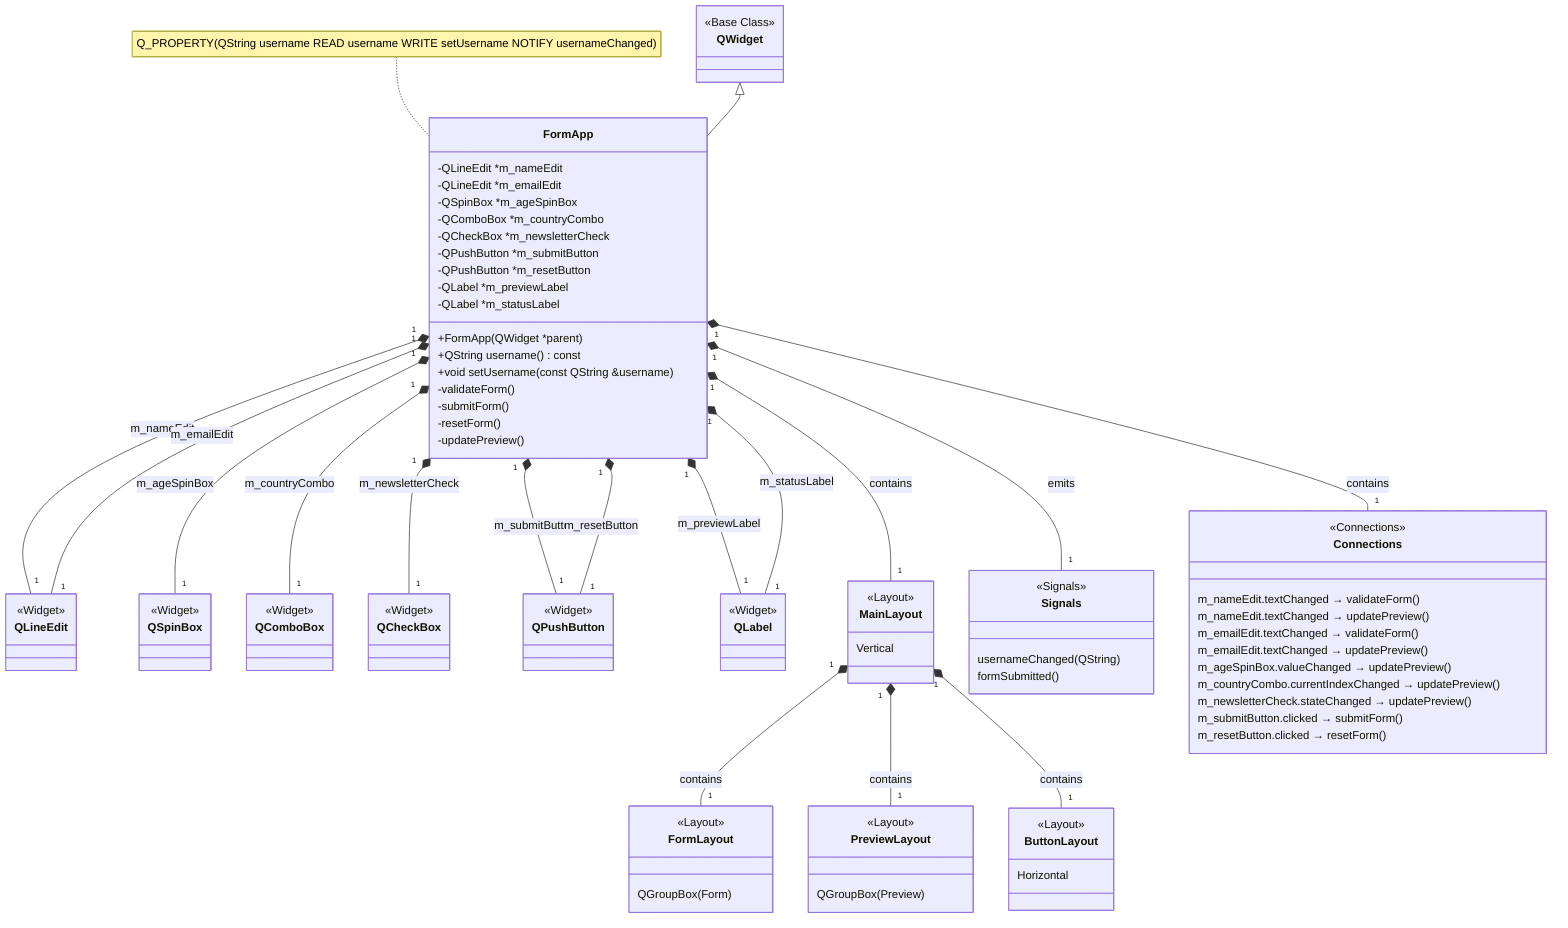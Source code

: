 classDiagram
    class QWidget {
        <<Base Class>>
    }
    
    class FormApp {
        +FormApp(QWidget *parent)
        +QString username() const
        +void setUsername(const QString &username)
        -validateForm()
        -submitForm()
        -resetForm()
        -updatePreview()
        -QLineEdit *m_nameEdit
        -QLineEdit *m_emailEdit
        -QSpinBox *m_ageSpinBox
        -QComboBox *m_countryCombo
        -QCheckBox *m_newsletterCheck
        -QPushButton *m_submitButton
        -QPushButton *m_resetButton
        -QLabel *m_previewLabel
        -QLabel *m_statusLabel
    }
    
    QWidget <|-- FormApp
    
    class QLineEdit {
        <<Widget>>
    }
    
    class QSpinBox {
        <<Widget>>
    }
    
    class QComboBox {
        <<Widget>>
    }
    
    class QCheckBox {
        <<Widget>>
    }
    
    class QPushButton {
        <<Widget>>
    }
    
    class QLabel {
        <<Widget>>
    }
    
    FormApp "1" *-- "1" QLineEdit : m_nameEdit
    FormApp "1" *-- "1" QLineEdit : m_emailEdit
    FormApp "1" *-- "1" QSpinBox : m_ageSpinBox
    FormApp "1" *-- "1" QComboBox : m_countryCombo
    FormApp "1" *-- "1" QCheckBox : m_newsletterCheck
    FormApp "1" *-- "1" QPushButton : m_submitButton
    FormApp "1" *-- "1" QPushButton : m_resetButton
    FormApp "1" *-- "1" QLabel : m_previewLabel
    FormApp "1" *-- "1" QLabel : m_statusLabel

    note for FormApp "Q_PROPERTY(QString username READ username WRITE setUsername NOTIFY usernameChanged)"
    
    %% Layout structure
    class FormLayout {
        <<Layout>>
        QGroupBox (Form)
    }
    
    class PreviewLayout {
        <<Layout>>
        QGroupBox (Preview)
    }
    
    class ButtonLayout {
        <<Layout>>
        Horizontal
    }
    
    class MainLayout {
        <<Layout>>
        Vertical
    }
    
    FormApp "1" *-- "1" MainLayout : contains
    MainLayout "1" *-- "1" FormLayout : contains
    MainLayout "1" *-- "1" PreviewLayout : contains
    MainLayout "1" *-- "1" ButtonLayout : contains
    
    %% Signal flow diagram
    class Signals {
        <<Signals>>
        usernameChanged(QString)
        formSubmitted()
    }
    
    class Connections {
        <<Connections>>
        m_nameEdit.textChanged → validateForm()
        m_nameEdit.textChanged → updatePreview()
        m_emailEdit.textChanged → validateForm()
        m_emailEdit.textChanged → updatePreview()
        m_ageSpinBox.valueChanged → updatePreview()
        m_countryCombo.currentIndexChanged → updatePreview()
        m_newsletterCheck.stateChanged → updatePreview()
        m_submitButton.clicked → submitForm()
        m_resetButton.clicked → resetForm()
    }
    
    FormApp "1" *-- "1" Signals : emits
    FormApp "1" *-- "1" Connections : contains